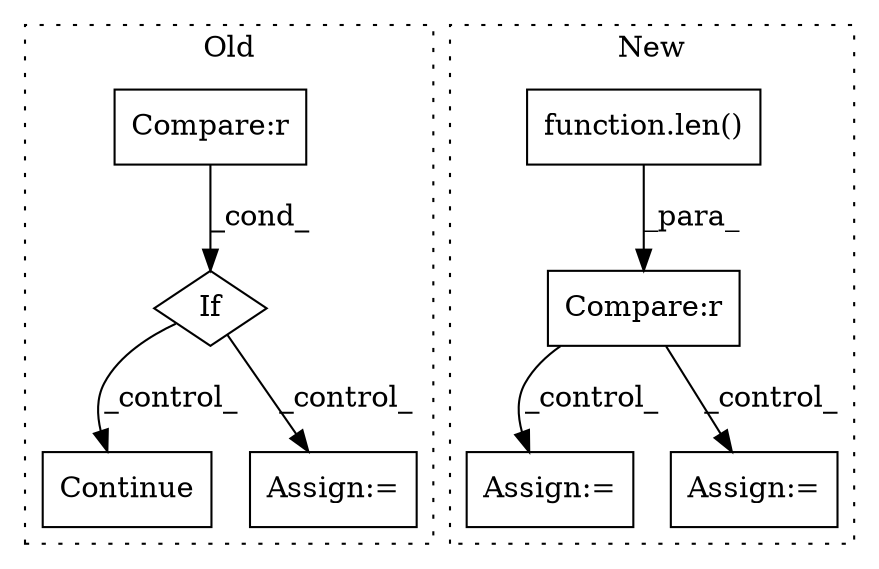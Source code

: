 digraph G {
subgraph cluster0 {
1 [label="Continue" a="43" s="1881" l="8" shape="box"];
3 [label="If" a="96" s="1677" l="3" shape="diamond"];
4 [label="Compare:r" a="40" s="1766" l="23" shape="box"];
5 [label="Assign:=" a="68" s="2114" l="4" shape="box"];
label = "Old";
style="dotted";
}
subgraph cluster1 {
2 [label="function.len()" a="75" s="2745,2755" l="4,1" shape="box"];
6 [label="Compare:r" a="40" s="2725" l="36" shape="box"];
7 [label="Assign:=" a="68" s="2966" l="4" shape="box"];
8 [label="Assign:=" a="68" s="3007" l="4" shape="box"];
label = "New";
style="dotted";
}
2 -> 6 [label="_para_"];
3 -> 1 [label="_control_"];
3 -> 5 [label="_control_"];
4 -> 3 [label="_cond_"];
6 -> 8 [label="_control_"];
6 -> 7 [label="_control_"];
}